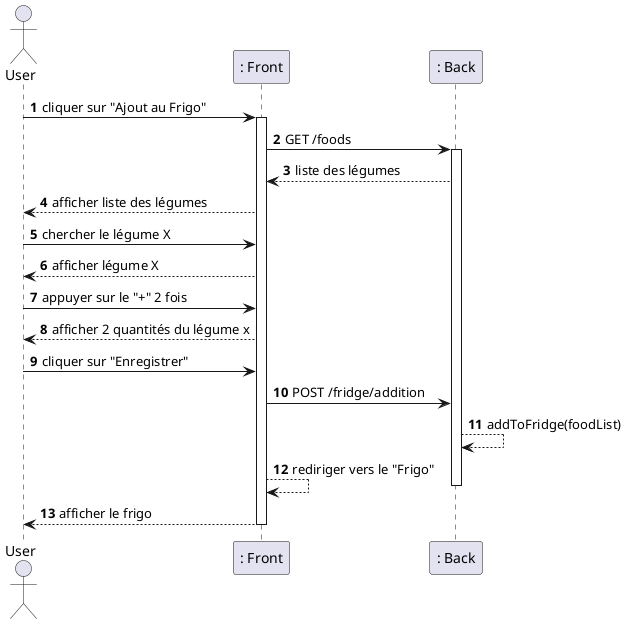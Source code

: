 @startuml addToFridgeSystem
actor User
autonumber

participant ": Front" as frontend
participant ": Back" as backend

User -> frontend: cliquer sur "Ajout au Frigo"
activate frontend
frontend -> backend: GET /foods
activate backend
backend --> frontend: liste des légumes
User <-- frontend: afficher liste des légumes
User -> frontend: chercher le légume X
User <-- frontend: afficher légume X
User -> frontend: appuyer sur le "+" 2 fois
User <-- frontend: afficher 2 quantités du légume x
User -> frontend: cliquer sur "Enregistrer"
frontend -> backend: POST /fridge/addition
backend --> backend: addToFridge(foodList)
frontend --> frontend: rediriger vers le "Frigo"
deactivate backend
User <-- frontend: afficher le frigo
deactivate frontend
@enduml